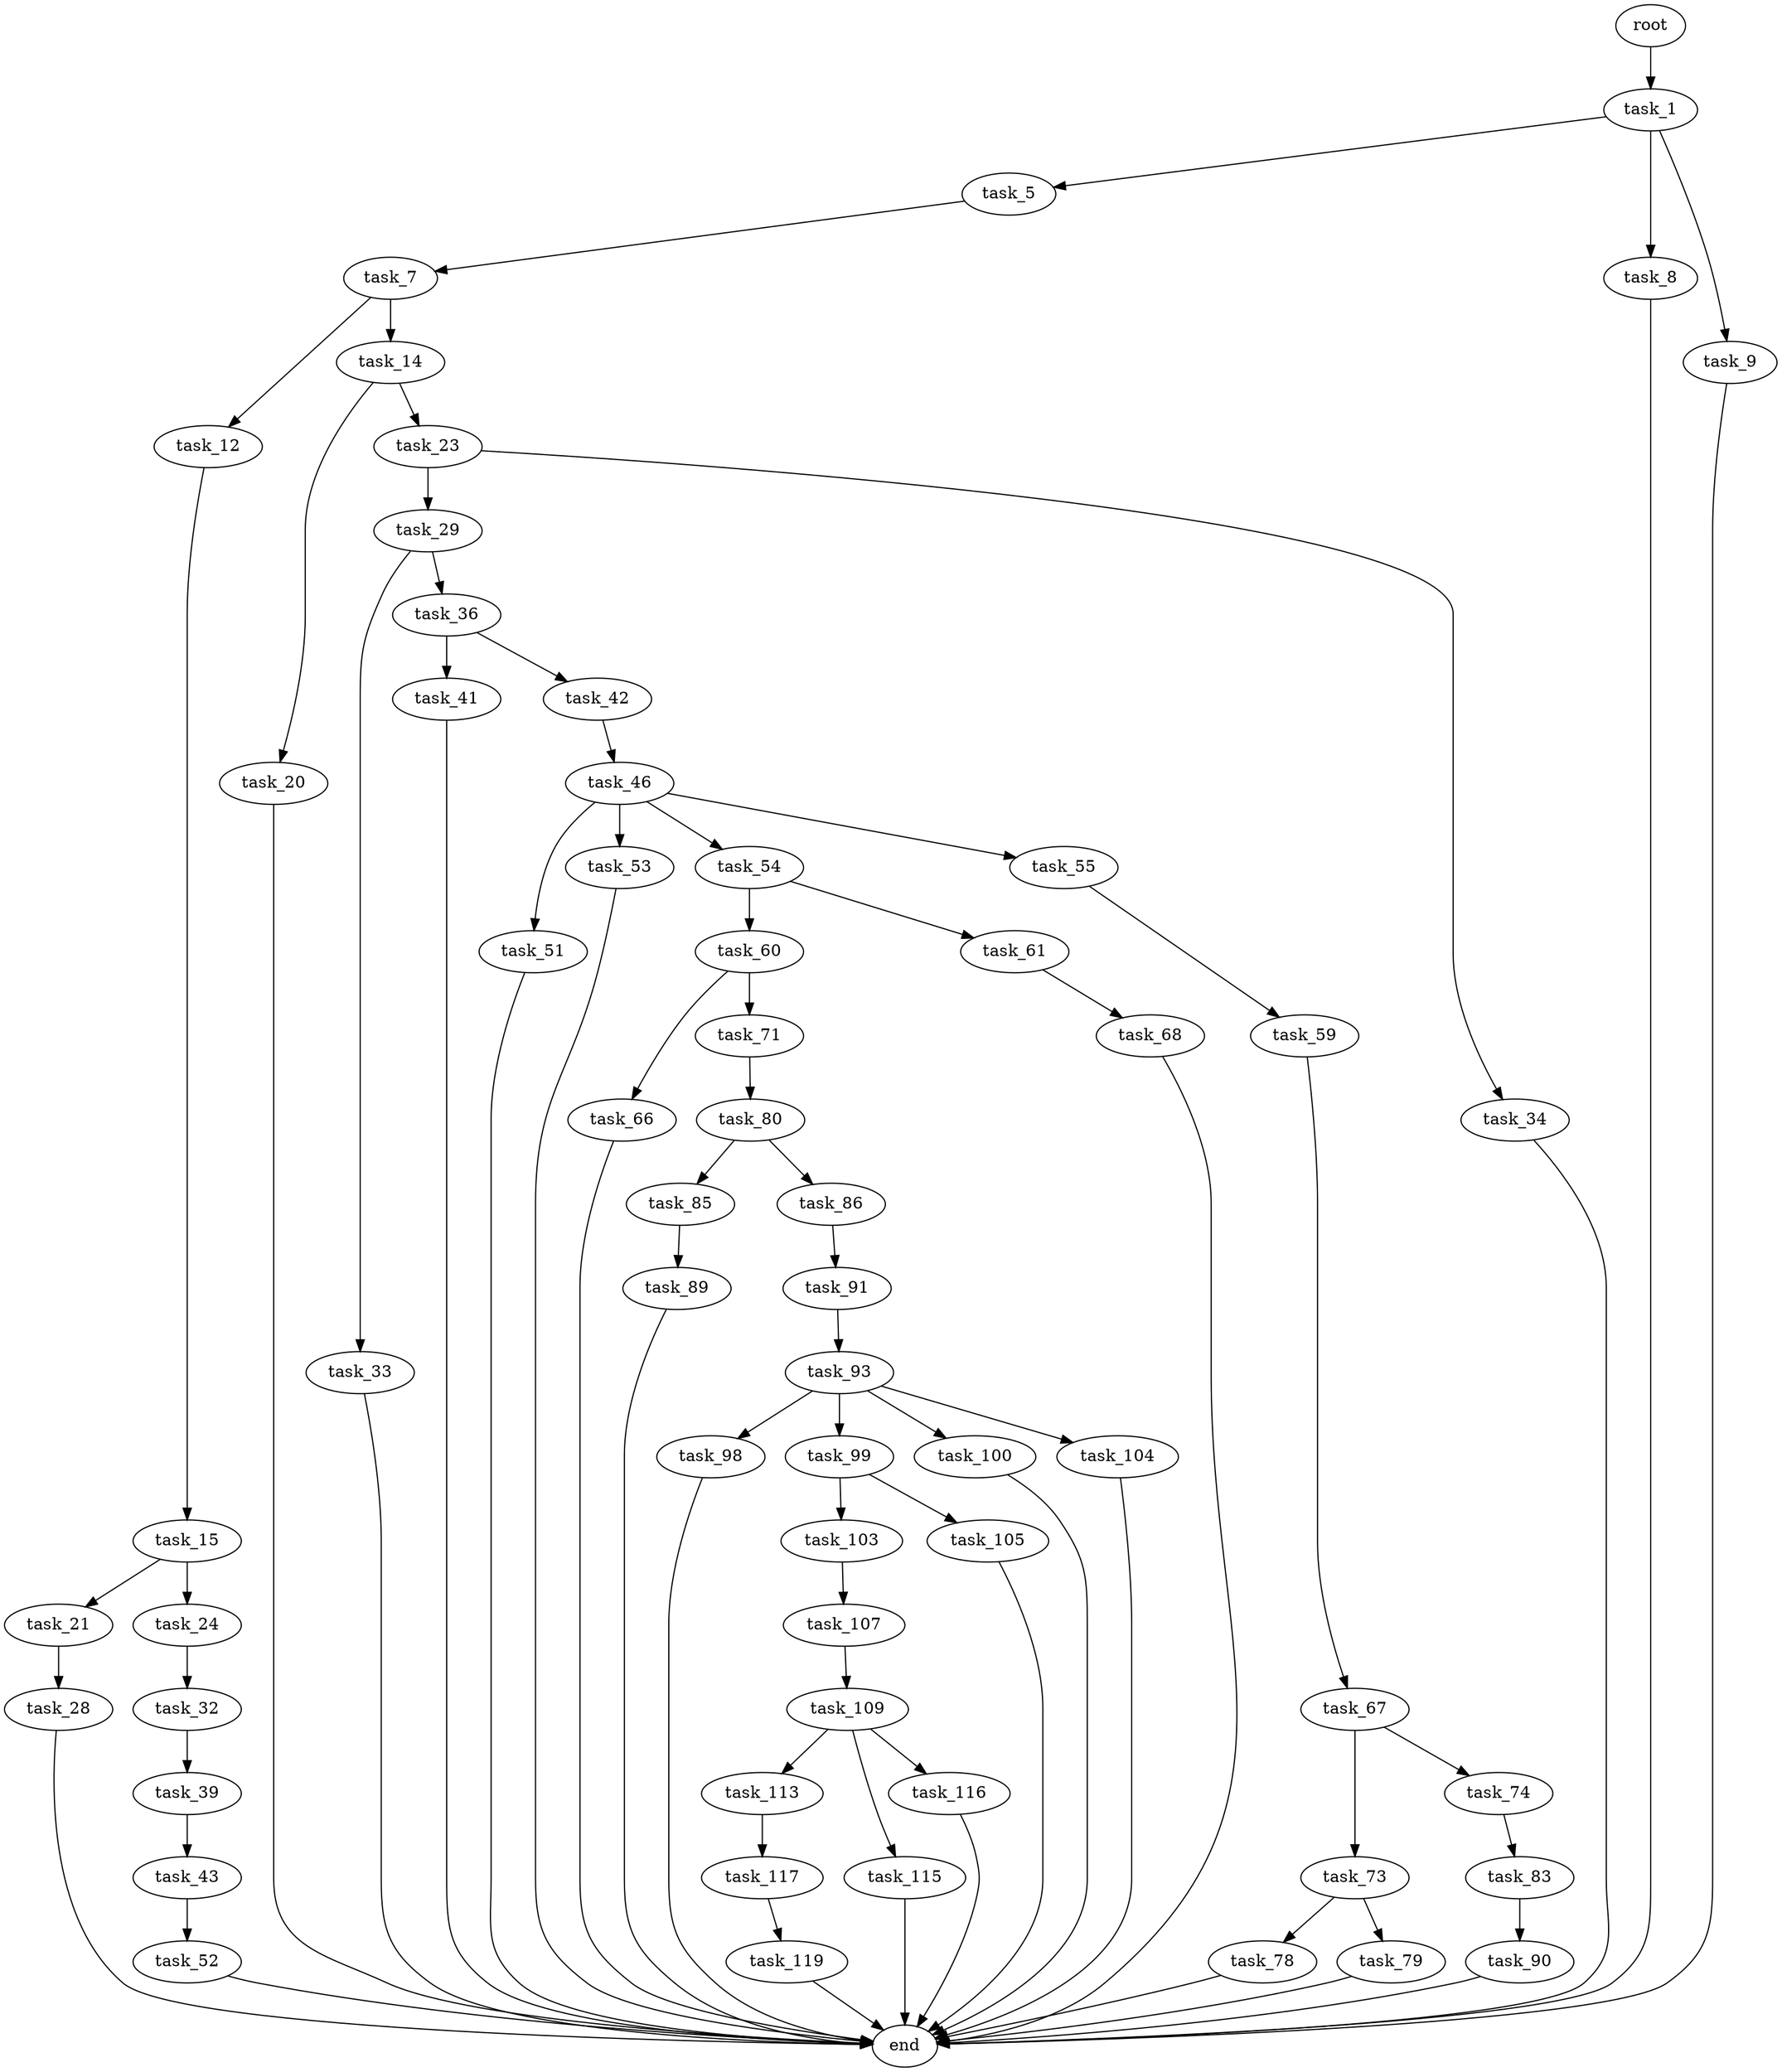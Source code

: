 digraph G {
  root [size="0.000000"];
  task_1 [size="20720303407.000000"];
  task_5 [size="11179010197.000000"];
  task_7 [size="134217728000.000000"];
  task_8 [size="782757789696.000000"];
  task_9 [size="108087467696.000000"];
  task_12 [size="8372926375.000000"];
  task_14 [size="3196435818.000000"];
  task_15 [size="782757789696.000000"];
  task_20 [size="28991029248.000000"];
  task_21 [size="635077697165.000000"];
  task_23 [size="368293445632.000000"];
  task_24 [size="55625406064.000000"];
  task_28 [size="256704064200.000000"];
  task_29 [size="72197224669.000000"];
  task_32 [size="1073741824000.000000"];
  task_33 [size="8304463071.000000"];
  task_34 [size="863328603372.000000"];
  task_36 [size="27726779795.000000"];
  task_39 [size="24803087118.000000"];
  task_41 [size="242934044556.000000"];
  task_42 [size="114372699279.000000"];
  task_43 [size="231928233984.000000"];
  task_46 [size="134217728000.000000"];
  task_51 [size="782757789696.000000"];
  task_52 [size="11994531406.000000"];
  task_53 [size="392682062194.000000"];
  task_54 [size="231928233984.000000"];
  task_55 [size="1268502124.000000"];
  task_59 [size="782757789696.000000"];
  task_60 [size="368293445632.000000"];
  task_61 [size="8562330459.000000"];
  task_66 [size="782757789696.000000"];
  task_67 [size="29465371486.000000"];
  task_68 [size="5910584140.000000"];
  task_71 [size="231928233984.000000"];
  task_73 [size="16061518344.000000"];
  task_74 [size="26196492305.000000"];
  task_78 [size="987526311.000000"];
  task_79 [size="36558863186.000000"];
  task_80 [size="549755813888.000000"];
  task_83 [size="8589934592.000000"];
  task_85 [size="134217728000.000000"];
  task_86 [size="28991029248.000000"];
  task_89 [size="7889718101.000000"];
  task_90 [size="678770600905.000000"];
  task_91 [size="1551751183.000000"];
  task_93 [size="22720278103.000000"];
  task_98 [size="134217728000.000000"];
  task_99 [size="1073741824000.000000"];
  task_100 [size="231928233984.000000"];
  task_103 [size="19256801188.000000"];
  task_104 [size="231928233984.000000"];
  task_105 [size="4072840563.000000"];
  task_107 [size="1073741824000.000000"];
  task_109 [size="3767533957.000000"];
  task_113 [size="8589934592.000000"];
  task_115 [size="109213608097.000000"];
  task_116 [size="216300800786.000000"];
  task_117 [size="416630369985.000000"];
  task_119 [size="446887569666.000000"];
  end [size="0.000000"];

  root -> task_1 [size="1.000000"];
  task_1 -> task_5 [size="679477248.000000"];
  task_1 -> task_8 [size="679477248.000000"];
  task_1 -> task_9 [size="679477248.000000"];
  task_5 -> task_7 [size="301989888.000000"];
  task_7 -> task_12 [size="209715200.000000"];
  task_7 -> task_14 [size="209715200.000000"];
  task_8 -> end [size="1.000000"];
  task_9 -> end [size="1.000000"];
  task_12 -> task_15 [size="33554432.000000"];
  task_14 -> task_20 [size="75497472.000000"];
  task_14 -> task_23 [size="75497472.000000"];
  task_15 -> task_21 [size="679477248.000000"];
  task_15 -> task_24 [size="679477248.000000"];
  task_20 -> end [size="1.000000"];
  task_21 -> task_28 [size="411041792.000000"];
  task_23 -> task_29 [size="411041792.000000"];
  task_23 -> task_34 [size="411041792.000000"];
  task_24 -> task_32 [size="209715200.000000"];
  task_28 -> end [size="1.000000"];
  task_29 -> task_33 [size="75497472.000000"];
  task_29 -> task_36 [size="75497472.000000"];
  task_32 -> task_39 [size="838860800.000000"];
  task_33 -> end [size="1.000000"];
  task_34 -> end [size="1.000000"];
  task_36 -> task_41 [size="33554432.000000"];
  task_36 -> task_42 [size="33554432.000000"];
  task_39 -> task_43 [size="411041792.000000"];
  task_41 -> end [size="1.000000"];
  task_42 -> task_46 [size="411041792.000000"];
  task_43 -> task_52 [size="301989888.000000"];
  task_46 -> task_51 [size="209715200.000000"];
  task_46 -> task_53 [size="209715200.000000"];
  task_46 -> task_54 [size="209715200.000000"];
  task_46 -> task_55 [size="209715200.000000"];
  task_51 -> end [size="1.000000"];
  task_52 -> end [size="1.000000"];
  task_53 -> end [size="1.000000"];
  task_54 -> task_60 [size="301989888.000000"];
  task_54 -> task_61 [size="301989888.000000"];
  task_55 -> task_59 [size="75497472.000000"];
  task_59 -> task_67 [size="679477248.000000"];
  task_60 -> task_66 [size="411041792.000000"];
  task_60 -> task_71 [size="411041792.000000"];
  task_61 -> task_68 [size="301989888.000000"];
  task_66 -> end [size="1.000000"];
  task_67 -> task_73 [size="838860800.000000"];
  task_67 -> task_74 [size="838860800.000000"];
  task_68 -> end [size="1.000000"];
  task_71 -> task_80 [size="301989888.000000"];
  task_73 -> task_78 [size="411041792.000000"];
  task_73 -> task_79 [size="411041792.000000"];
  task_74 -> task_83 [size="679477248.000000"];
  task_78 -> end [size="1.000000"];
  task_79 -> end [size="1.000000"];
  task_80 -> task_85 [size="536870912.000000"];
  task_80 -> task_86 [size="536870912.000000"];
  task_83 -> task_90 [size="33554432.000000"];
  task_85 -> task_89 [size="209715200.000000"];
  task_86 -> task_91 [size="75497472.000000"];
  task_89 -> end [size="1.000000"];
  task_90 -> end [size="1.000000"];
  task_91 -> task_93 [size="33554432.000000"];
  task_93 -> task_98 [size="679477248.000000"];
  task_93 -> task_99 [size="679477248.000000"];
  task_93 -> task_100 [size="679477248.000000"];
  task_93 -> task_104 [size="679477248.000000"];
  task_98 -> end [size="1.000000"];
  task_99 -> task_103 [size="838860800.000000"];
  task_99 -> task_105 [size="838860800.000000"];
  task_100 -> end [size="1.000000"];
  task_103 -> task_107 [size="679477248.000000"];
  task_104 -> end [size="1.000000"];
  task_105 -> end [size="1.000000"];
  task_107 -> task_109 [size="838860800.000000"];
  task_109 -> task_113 [size="301989888.000000"];
  task_109 -> task_115 [size="301989888.000000"];
  task_109 -> task_116 [size="301989888.000000"];
  task_113 -> task_117 [size="33554432.000000"];
  task_115 -> end [size="1.000000"];
  task_116 -> end [size="1.000000"];
  task_117 -> task_119 [size="838860800.000000"];
  task_119 -> end [size="1.000000"];
}
